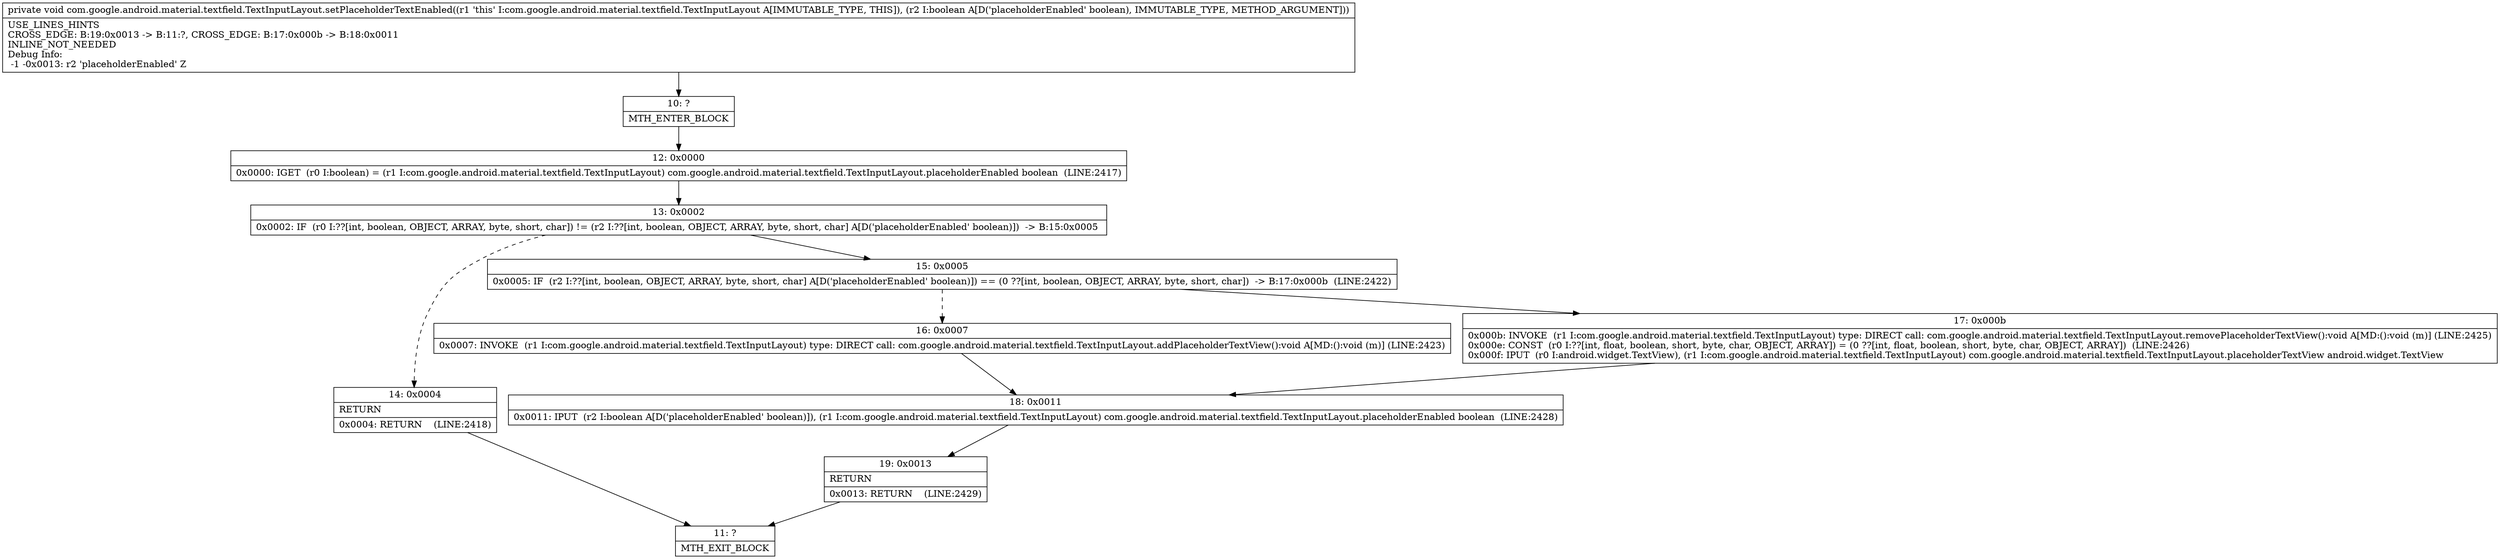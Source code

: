 digraph "CFG forcom.google.android.material.textfield.TextInputLayout.setPlaceholderTextEnabled(Z)V" {
Node_10 [shape=record,label="{10\:\ ?|MTH_ENTER_BLOCK\l}"];
Node_12 [shape=record,label="{12\:\ 0x0000|0x0000: IGET  (r0 I:boolean) = (r1 I:com.google.android.material.textfield.TextInputLayout) com.google.android.material.textfield.TextInputLayout.placeholderEnabled boolean  (LINE:2417)\l}"];
Node_13 [shape=record,label="{13\:\ 0x0002|0x0002: IF  (r0 I:??[int, boolean, OBJECT, ARRAY, byte, short, char]) != (r2 I:??[int, boolean, OBJECT, ARRAY, byte, short, char] A[D('placeholderEnabled' boolean)])  \-\> B:15:0x0005 \l}"];
Node_14 [shape=record,label="{14\:\ 0x0004|RETURN\l|0x0004: RETURN    (LINE:2418)\l}"];
Node_11 [shape=record,label="{11\:\ ?|MTH_EXIT_BLOCK\l}"];
Node_15 [shape=record,label="{15\:\ 0x0005|0x0005: IF  (r2 I:??[int, boolean, OBJECT, ARRAY, byte, short, char] A[D('placeholderEnabled' boolean)]) == (0 ??[int, boolean, OBJECT, ARRAY, byte, short, char])  \-\> B:17:0x000b  (LINE:2422)\l}"];
Node_16 [shape=record,label="{16\:\ 0x0007|0x0007: INVOKE  (r1 I:com.google.android.material.textfield.TextInputLayout) type: DIRECT call: com.google.android.material.textfield.TextInputLayout.addPlaceholderTextView():void A[MD:():void (m)] (LINE:2423)\l}"];
Node_18 [shape=record,label="{18\:\ 0x0011|0x0011: IPUT  (r2 I:boolean A[D('placeholderEnabled' boolean)]), (r1 I:com.google.android.material.textfield.TextInputLayout) com.google.android.material.textfield.TextInputLayout.placeholderEnabled boolean  (LINE:2428)\l}"];
Node_19 [shape=record,label="{19\:\ 0x0013|RETURN\l|0x0013: RETURN    (LINE:2429)\l}"];
Node_17 [shape=record,label="{17\:\ 0x000b|0x000b: INVOKE  (r1 I:com.google.android.material.textfield.TextInputLayout) type: DIRECT call: com.google.android.material.textfield.TextInputLayout.removePlaceholderTextView():void A[MD:():void (m)] (LINE:2425)\l0x000e: CONST  (r0 I:??[int, float, boolean, short, byte, char, OBJECT, ARRAY]) = (0 ??[int, float, boolean, short, byte, char, OBJECT, ARRAY])  (LINE:2426)\l0x000f: IPUT  (r0 I:android.widget.TextView), (r1 I:com.google.android.material.textfield.TextInputLayout) com.google.android.material.textfield.TextInputLayout.placeholderTextView android.widget.TextView \l}"];
MethodNode[shape=record,label="{private void com.google.android.material.textfield.TextInputLayout.setPlaceholderTextEnabled((r1 'this' I:com.google.android.material.textfield.TextInputLayout A[IMMUTABLE_TYPE, THIS]), (r2 I:boolean A[D('placeholderEnabled' boolean), IMMUTABLE_TYPE, METHOD_ARGUMENT]))  | USE_LINES_HINTS\lCROSS_EDGE: B:19:0x0013 \-\> B:11:?, CROSS_EDGE: B:17:0x000b \-\> B:18:0x0011\lINLINE_NOT_NEEDED\lDebug Info:\l  \-1 \-0x0013: r2 'placeholderEnabled' Z\l}"];
MethodNode -> Node_10;Node_10 -> Node_12;
Node_12 -> Node_13;
Node_13 -> Node_14[style=dashed];
Node_13 -> Node_15;
Node_14 -> Node_11;
Node_15 -> Node_16[style=dashed];
Node_15 -> Node_17;
Node_16 -> Node_18;
Node_18 -> Node_19;
Node_19 -> Node_11;
Node_17 -> Node_18;
}

